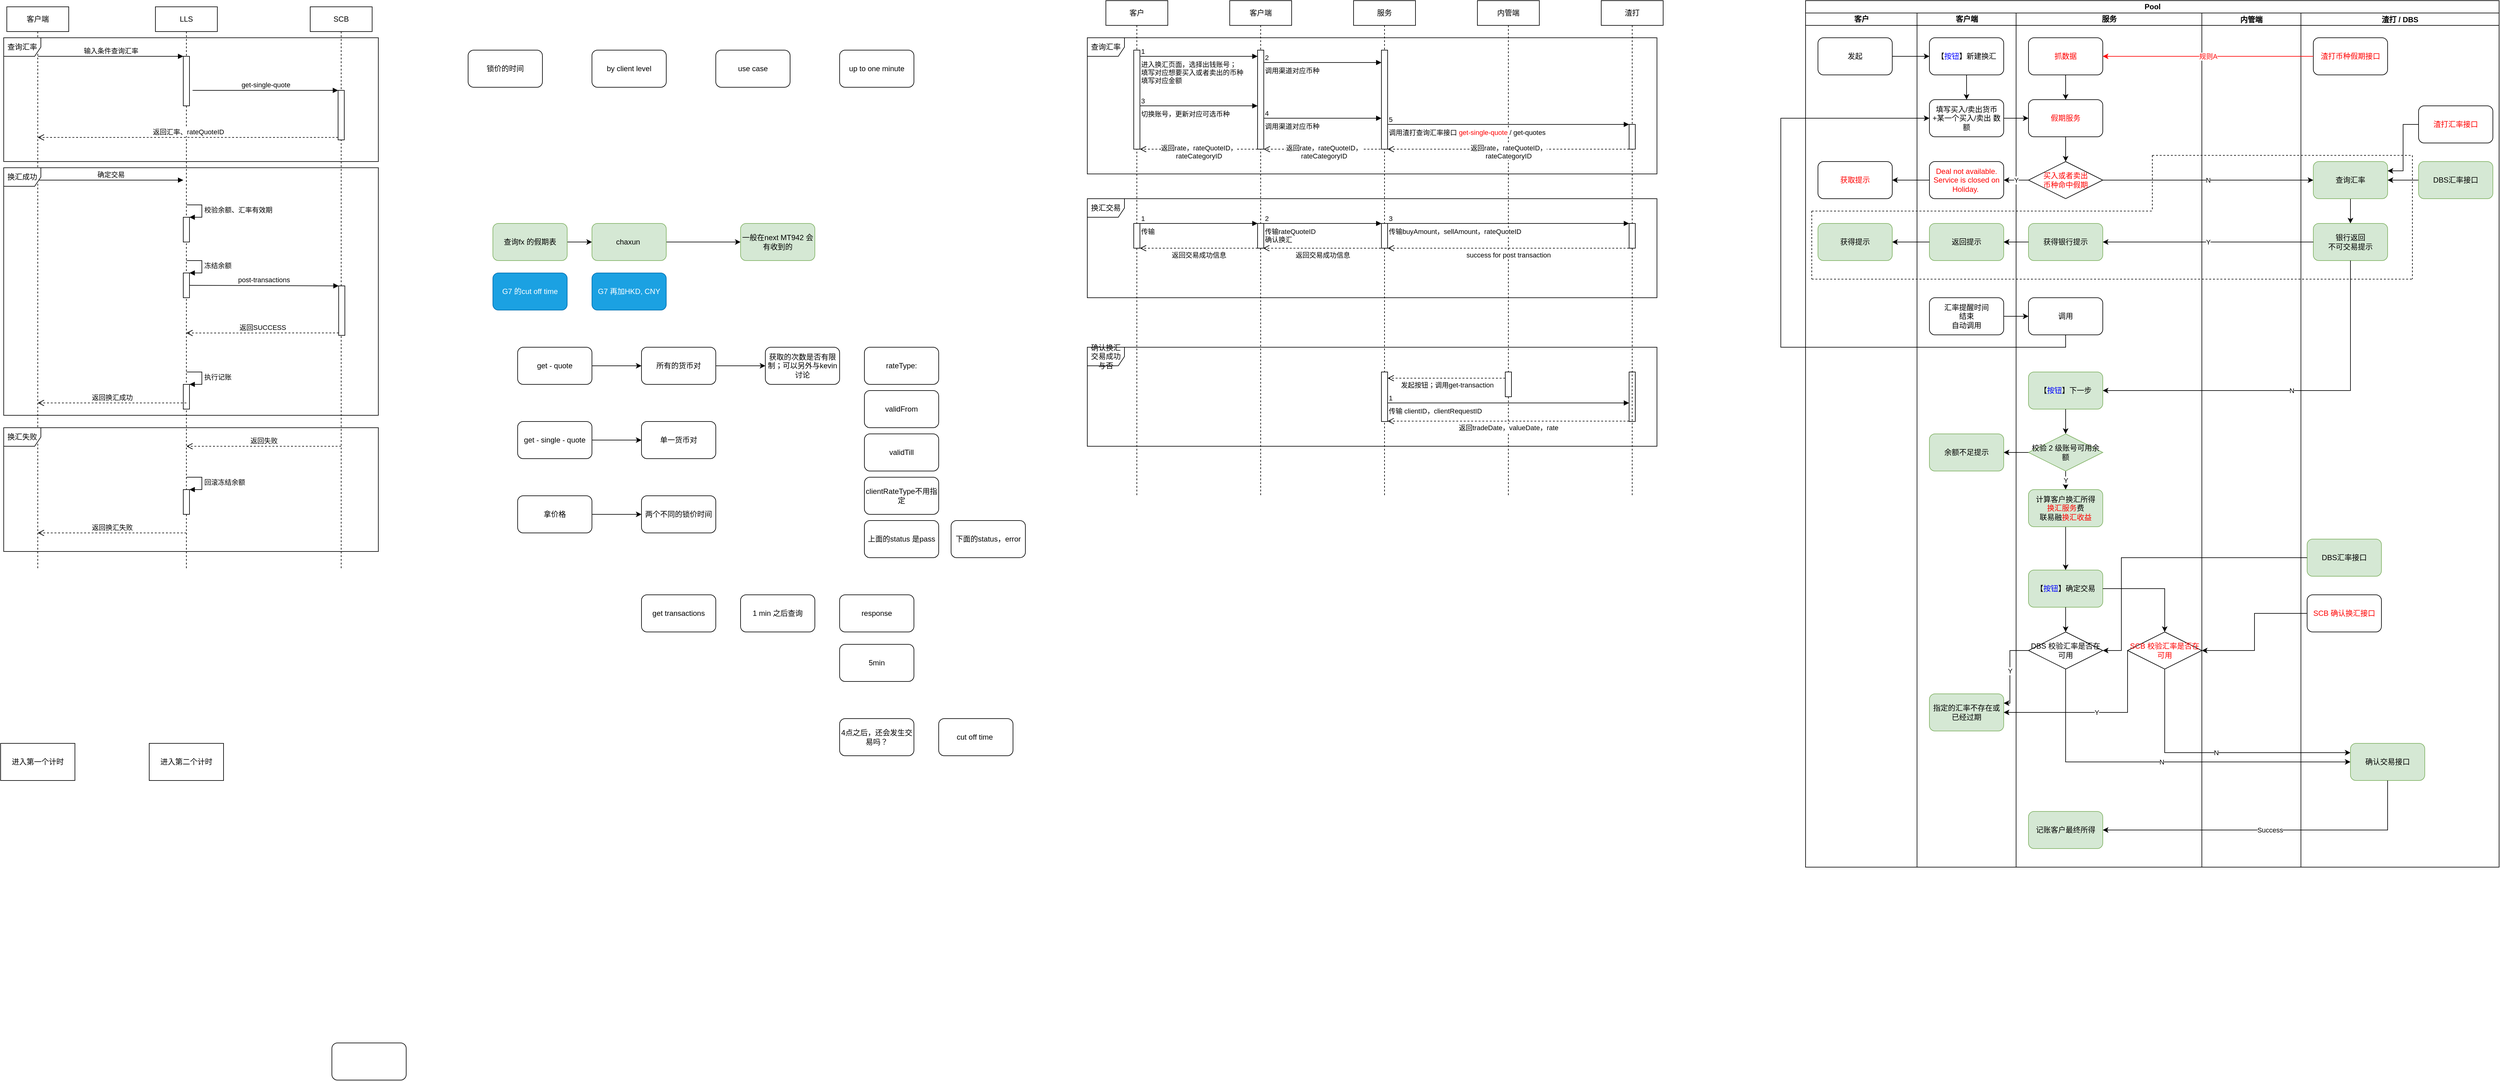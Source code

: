 <mxfile version="21.7.4" type="github">
  <diagram name="第 1 页" id="T3U8ABsXLm7v_3UPz6AF">
    <mxGraphModel dx="1611" dy="399" grid="1" gridSize="10" guides="1" tooltips="1" connect="1" arrows="1" fold="1" page="1" pageScale="1" pageWidth="827" pageHeight="1169" math="0" shadow="0">
      <root>
        <mxCell id="0" />
        <mxCell id="1" parent="0" />
        <mxCell id="0ae08IHwfbM9A49X0Js1-1" value="锁价的时间" style="rounded=1;whiteSpace=wrap;html=1;" parent="1" vertex="1">
          <mxGeometry y="120" width="120" height="60" as="geometry" />
        </mxCell>
        <mxCell id="0ae08IHwfbM9A49X0Js1-2" value="by client level" style="rounded=1;whiteSpace=wrap;html=1;" parent="1" vertex="1">
          <mxGeometry x="200" y="120" width="120" height="60" as="geometry" />
        </mxCell>
        <mxCell id="0ae08IHwfbM9A49X0Js1-3" value="use case" style="rounded=1;whiteSpace=wrap;html=1;" parent="1" vertex="1">
          <mxGeometry x="400" y="120" width="120" height="60" as="geometry" />
        </mxCell>
        <mxCell id="0ae08IHwfbM9A49X0Js1-4" value="up to one minute" style="rounded=1;whiteSpace=wrap;html=1;" parent="1" vertex="1">
          <mxGeometry x="600" y="120" width="120" height="60" as="geometry" />
        </mxCell>
        <mxCell id="0ae08IHwfbM9A49X0Js1-38" value="" style="edgeStyle=orthogonalEdgeStyle;rounded=1;orthogonalLoop=1;jettySize=auto;html=1;" parent="1" source="0ae08IHwfbM9A49X0Js1-5" target="0ae08IHwfbM9A49X0Js1-37" edge="1">
          <mxGeometry relative="1" as="geometry" />
        </mxCell>
        <mxCell id="0ae08IHwfbM9A49X0Js1-5" value="查询fx 的假期表" style="rounded=1;whiteSpace=wrap;html=1;fillColor=#d5e8d4;strokeColor=#82b366;" parent="1" vertex="1">
          <mxGeometry x="40" y="400" width="120" height="60" as="geometry" />
        </mxCell>
        <mxCell id="0ae08IHwfbM9A49X0Js1-8" value="" style="edgeStyle=orthogonalEdgeStyle;rounded=1;orthogonalLoop=1;jettySize=auto;html=1;" parent="1" source="0ae08IHwfbM9A49X0Js1-6" target="0ae08IHwfbM9A49X0Js1-7" edge="1">
          <mxGeometry relative="1" as="geometry" />
        </mxCell>
        <mxCell id="0ae08IHwfbM9A49X0Js1-6" value="get - quote" style="rounded=1;whiteSpace=wrap;html=1;" parent="1" vertex="1">
          <mxGeometry x="80" y="600" width="120" height="60" as="geometry" />
        </mxCell>
        <mxCell id="0ae08IHwfbM9A49X0Js1-19" value="" style="edgeStyle=orthogonalEdgeStyle;rounded=1;orthogonalLoop=1;jettySize=auto;html=1;" parent="1" source="0ae08IHwfbM9A49X0Js1-7" target="0ae08IHwfbM9A49X0Js1-16" edge="1">
          <mxGeometry relative="1" as="geometry" />
        </mxCell>
        <mxCell id="0ae08IHwfbM9A49X0Js1-7" value="所有的货币对" style="rounded=1;whiteSpace=wrap;html=1;" parent="1" vertex="1">
          <mxGeometry x="280" y="600" width="120" height="60" as="geometry" />
        </mxCell>
        <mxCell id="0ae08IHwfbM9A49X0Js1-9" value="" style="edgeStyle=orthogonalEdgeStyle;rounded=1;orthogonalLoop=1;jettySize=auto;html=1;" parent="1" source="0ae08IHwfbM9A49X0Js1-10" target="0ae08IHwfbM9A49X0Js1-11" edge="1">
          <mxGeometry relative="1" as="geometry" />
        </mxCell>
        <mxCell id="0ae08IHwfbM9A49X0Js1-10" value="get - single - quote" style="rounded=1;whiteSpace=wrap;html=1;" parent="1" vertex="1">
          <mxGeometry x="80" y="720" width="120" height="60" as="geometry" />
        </mxCell>
        <mxCell id="0ae08IHwfbM9A49X0Js1-11" value="单一货币对" style="rounded=1;whiteSpace=wrap;html=1;" parent="1" vertex="1">
          <mxGeometry x="280" y="720" width="120" height="60" as="geometry" />
        </mxCell>
        <mxCell id="0ae08IHwfbM9A49X0Js1-12" value="" style="edgeStyle=orthogonalEdgeStyle;rounded=1;orthogonalLoop=1;jettySize=auto;html=1;" parent="1" source="0ae08IHwfbM9A49X0Js1-13" target="0ae08IHwfbM9A49X0Js1-14" edge="1">
          <mxGeometry relative="1" as="geometry" />
        </mxCell>
        <mxCell id="0ae08IHwfbM9A49X0Js1-13" value="拿价格" style="rounded=1;whiteSpace=wrap;html=1;" parent="1" vertex="1">
          <mxGeometry x="80" y="840" width="120" height="60" as="geometry" />
        </mxCell>
        <mxCell id="0ae08IHwfbM9A49X0Js1-14" value="两个不同的锁价时间" style="rounded=1;whiteSpace=wrap;html=1;" parent="1" vertex="1">
          <mxGeometry x="280" y="840" width="120" height="60" as="geometry" />
        </mxCell>
        <mxCell id="0ae08IHwfbM9A49X0Js1-16" value="获取的次数是否有限制；可以另外与kevin 讨论" style="rounded=1;whiteSpace=wrap;html=1;" parent="1" vertex="1">
          <mxGeometry x="480" y="600" width="120" height="60" as="geometry" />
        </mxCell>
        <mxCell id="0ae08IHwfbM9A49X0Js1-20" value="rateType:" style="rounded=1;whiteSpace=wrap;html=1;" parent="1" vertex="1">
          <mxGeometry x="640" y="600" width="120" height="60" as="geometry" />
        </mxCell>
        <mxCell id="0ae08IHwfbM9A49X0Js1-21" value="validFrom" style="rounded=1;whiteSpace=wrap;html=1;" parent="1" vertex="1">
          <mxGeometry x="640" y="670" width="120" height="60" as="geometry" />
        </mxCell>
        <mxCell id="0ae08IHwfbM9A49X0Js1-22" value="validTill" style="rounded=1;whiteSpace=wrap;html=1;" parent="1" vertex="1">
          <mxGeometry x="640" y="740" width="120" height="60" as="geometry" />
        </mxCell>
        <mxCell id="0ae08IHwfbM9A49X0Js1-23" value="上面的status 是pass" style="rounded=1;whiteSpace=wrap;html=1;" parent="1" vertex="1">
          <mxGeometry x="640" y="880" width="120" height="60" as="geometry" />
        </mxCell>
        <mxCell id="0ae08IHwfbM9A49X0Js1-24" value="clientRateType不用指定" style="rounded=1;whiteSpace=wrap;html=1;" parent="1" vertex="1">
          <mxGeometry x="640" y="810" width="120" height="60" as="geometry" />
        </mxCell>
        <mxCell id="0ae08IHwfbM9A49X0Js1-25" value="下面的status，error" style="rounded=1;whiteSpace=wrap;html=1;" parent="1" vertex="1">
          <mxGeometry x="780" y="880" width="120" height="60" as="geometry" />
        </mxCell>
        <mxCell id="0ae08IHwfbM9A49X0Js1-29" value="get transactions" style="rounded=1;whiteSpace=wrap;html=1;" parent="1" vertex="1">
          <mxGeometry x="280" y="1000" width="120" height="60" as="geometry" />
        </mxCell>
        <mxCell id="0ae08IHwfbM9A49X0Js1-30" value="1 min 之后查询" style="rounded=1;whiteSpace=wrap;html=1;" parent="1" vertex="1">
          <mxGeometry x="440" y="1000" width="120" height="60" as="geometry" />
        </mxCell>
        <mxCell id="0ae08IHwfbM9A49X0Js1-31" value="response" style="rounded=1;whiteSpace=wrap;html=1;" parent="1" vertex="1">
          <mxGeometry x="600" y="1000" width="120" height="60" as="geometry" />
        </mxCell>
        <mxCell id="0ae08IHwfbM9A49X0Js1-32" value="5min" style="rounded=1;whiteSpace=wrap;html=1;" parent="1" vertex="1">
          <mxGeometry x="600" y="1080" width="120" height="60" as="geometry" />
        </mxCell>
        <mxCell id="0ae08IHwfbM9A49X0Js1-33" value="4点之后，还会发生交易吗？" style="rounded=1;whiteSpace=wrap;html=1;" parent="1" vertex="1">
          <mxGeometry x="600" y="1200" width="120" height="60" as="geometry" />
        </mxCell>
        <mxCell id="0ae08IHwfbM9A49X0Js1-34" value="cut off time&amp;nbsp;" style="rounded=1;whiteSpace=wrap;html=1;" parent="1" vertex="1">
          <mxGeometry x="760" y="1200" width="120" height="60" as="geometry" />
        </mxCell>
        <mxCell id="0ae08IHwfbM9A49X0Js1-35" value="G7 的cut off time" style="rounded=1;whiteSpace=wrap;html=1;fillColor=#1ba1e2;fontColor=#ffffff;strokeColor=#006EAF;" parent="1" vertex="1">
          <mxGeometry x="40" y="480" width="120" height="60" as="geometry" />
        </mxCell>
        <mxCell id="0ae08IHwfbM9A49X0Js1-36" value="G7 再加HKD, CNY" style="rounded=1;whiteSpace=wrap;html=1;fillColor=#1ba1e2;fontColor=#ffffff;strokeColor=#006EAF;" parent="1" vertex="1">
          <mxGeometry x="200" y="480" width="120" height="60" as="geometry" />
        </mxCell>
        <mxCell id="0ae08IHwfbM9A49X0Js1-42" value="" style="edgeStyle=orthogonalEdgeStyle;rounded=1;orthogonalLoop=1;jettySize=auto;html=1;" parent="1" source="0ae08IHwfbM9A49X0Js1-37" target="0ae08IHwfbM9A49X0Js1-41" edge="1">
          <mxGeometry relative="1" as="geometry" />
        </mxCell>
        <mxCell id="0ae08IHwfbM9A49X0Js1-37" value="chaxun&amp;nbsp;" style="whiteSpace=wrap;html=1;fillColor=#d5e8d4;strokeColor=#82b366;rounded=1;" parent="1" vertex="1">
          <mxGeometry x="200" y="400" width="120" height="60" as="geometry" />
        </mxCell>
        <mxCell id="0ae08IHwfbM9A49X0Js1-41" value="一般在next MT942 会有收到的" style="whiteSpace=wrap;html=1;fillColor=#d5e8d4;strokeColor=#82b366;rounded=1;" parent="1" vertex="1">
          <mxGeometry x="440" y="400" width="120" height="60" as="geometry" />
        </mxCell>
        <mxCell id="ErMAgn8fc8IvnbVAQgHE-64" value="换汇交易" style="shape=umlFrame;whiteSpace=wrap;html=1;" parent="1" diagramCategory="uml" diagramName="Frame" vertex="1">
          <mxGeometry x="1000" y="360" width="920" height="160" as="geometry" />
        </mxCell>
        <mxCell id="ErMAgn8fc8IvnbVAQgHE-65" value="查询汇率" style="shape=umlFrame;whiteSpace=wrap;html=1;" parent="1" diagramCategory="uml" diagramName="Frame" vertex="1">
          <mxGeometry x="1000" y="100" width="920" height="220" as="geometry" />
        </mxCell>
        <mxCell id="ErMAgn8fc8IvnbVAQgHE-66" value="客户" style="shape=umlLifeline;perimeter=lifelinePerimeter;whiteSpace=wrap;html=1;container=1;dropTarget=0;collapsible=0;recursiveResize=0;outlineConnect=0;portConstraint=eastwest;newEdgeStyle={&quot;curved&quot;:0,&quot;rounded&quot;:0};" parent="1" vertex="1">
          <mxGeometry x="1030" y="40" width="100" height="800" as="geometry" />
        </mxCell>
        <mxCell id="ErMAgn8fc8IvnbVAQgHE-67" value="" style="html=1;points=[[0,0,0,0,5],[0,1,0,0,-5],[1,0,0,0,5],[1,1,0,0,-5]];perimeter=orthogonalPerimeter;outlineConnect=0;targetShapes=umlLifeline;portConstraint=eastwest;newEdgeStyle={&quot;curved&quot;:0,&quot;rounded&quot;:0};" parent="ErMAgn8fc8IvnbVAQgHE-66" vertex="1">
          <mxGeometry x="45" y="80" width="10" height="160" as="geometry" />
        </mxCell>
        <mxCell id="ErMAgn8fc8IvnbVAQgHE-68" value="" style="html=1;points=[[0,0,0,0,5],[0,1,0,0,-5],[1,0,0,0,5],[1,1,0,0,-5]];perimeter=orthogonalPerimeter;outlineConnect=0;targetShapes=umlLifeline;portConstraint=eastwest;newEdgeStyle={&quot;curved&quot;:0,&quot;rounded&quot;:0};" parent="ErMAgn8fc8IvnbVAQgHE-66" vertex="1">
          <mxGeometry x="45" y="360" width="10" height="40" as="geometry" />
        </mxCell>
        <mxCell id="ErMAgn8fc8IvnbVAQgHE-69" value="客户端" style="shape=umlLifeline;perimeter=lifelinePerimeter;whiteSpace=wrap;html=1;container=1;dropTarget=0;collapsible=0;recursiveResize=0;outlineConnect=0;portConstraint=eastwest;newEdgeStyle={&quot;curved&quot;:0,&quot;rounded&quot;:0};" parent="1" vertex="1">
          <mxGeometry x="1230" y="40" width="100" height="800" as="geometry" />
        </mxCell>
        <mxCell id="ErMAgn8fc8IvnbVAQgHE-70" value="" style="html=1;points=[[0,0,0,0,5],[0,1,0,0,-5],[1,0,0,0,5],[1,1,0,0,-5]];perimeter=orthogonalPerimeter;outlineConnect=0;targetShapes=umlLifeline;portConstraint=eastwest;newEdgeStyle={&quot;curved&quot;:0,&quot;rounded&quot;:0};" parent="ErMAgn8fc8IvnbVAQgHE-69" vertex="1">
          <mxGeometry x="45" y="80" width="10" height="160" as="geometry" />
        </mxCell>
        <mxCell id="ErMAgn8fc8IvnbVAQgHE-71" value="" style="html=1;points=[[0,0,0,0,5],[0,1,0,0,-5],[1,0,0,0,5],[1,1,0,0,-5]];perimeter=orthogonalPerimeter;outlineConnect=0;targetShapes=umlLifeline;portConstraint=eastwest;newEdgeStyle={&quot;curved&quot;:0,&quot;rounded&quot;:0};" parent="ErMAgn8fc8IvnbVAQgHE-69" vertex="1">
          <mxGeometry x="45" y="360" width="10" height="40" as="geometry" />
        </mxCell>
        <mxCell id="ErMAgn8fc8IvnbVAQgHE-72" value="服务" style="shape=umlLifeline;perimeter=lifelinePerimeter;whiteSpace=wrap;html=1;container=1;dropTarget=0;collapsible=0;recursiveResize=0;outlineConnect=0;portConstraint=eastwest;newEdgeStyle={&quot;curved&quot;:0,&quot;rounded&quot;:0};" parent="1" vertex="1">
          <mxGeometry x="1430" y="40" width="100" height="800" as="geometry" />
        </mxCell>
        <mxCell id="ErMAgn8fc8IvnbVAQgHE-73" value="" style="html=1;points=[[0,0,0,0,5],[0,1,0,0,-5],[1,0,0,0,5],[1,1,0,0,-5]];perimeter=orthogonalPerimeter;outlineConnect=0;targetShapes=umlLifeline;portConstraint=eastwest;newEdgeStyle={&quot;curved&quot;:0,&quot;rounded&quot;:0};" parent="ErMAgn8fc8IvnbVAQgHE-72" vertex="1">
          <mxGeometry x="45" y="80" width="10" height="160" as="geometry" />
        </mxCell>
        <mxCell id="ErMAgn8fc8IvnbVAQgHE-74" value="" style="html=1;points=[[0,0,0,0,5],[0,1,0,0,-5],[1,0,0,0,5],[1,1,0,0,-5]];perimeter=orthogonalPerimeter;outlineConnect=0;targetShapes=umlLifeline;portConstraint=eastwest;newEdgeStyle={&quot;curved&quot;:0,&quot;rounded&quot;:0};" parent="ErMAgn8fc8IvnbVAQgHE-72" vertex="1">
          <mxGeometry x="45" y="360" width="10" height="40" as="geometry" />
        </mxCell>
        <mxCell id="ErMAgn8fc8IvnbVAQgHE-75" value="内管端" style="shape=umlLifeline;perimeter=lifelinePerimeter;whiteSpace=wrap;html=1;container=1;dropTarget=0;collapsible=0;recursiveResize=0;outlineConnect=0;portConstraint=eastwest;newEdgeStyle={&quot;curved&quot;:0,&quot;rounded&quot;:0};" parent="1" vertex="1">
          <mxGeometry x="1630" y="40" width="100" height="800" as="geometry" />
        </mxCell>
        <mxCell id="ErMAgn8fc8IvnbVAQgHE-76" value="" style="html=1;points=[[0,0,0,0,5],[0,1,0,0,-5],[1,0,0,0,5],[1,1,0,0,-5]];perimeter=orthogonalPerimeter;outlineConnect=0;targetShapes=umlLifeline;portConstraint=eastwest;newEdgeStyle={&quot;curved&quot;:0,&quot;rounded&quot;:0};" parent="1" vertex="1">
          <mxGeometry x="1875" y="240" width="10" height="40" as="geometry" />
        </mxCell>
        <mxCell id="ErMAgn8fc8IvnbVAQgHE-77" value="" style="html=1;points=[[0,0,0,0,5],[0,1,0,0,-5],[1,0,0,0,5],[1,1,0,0,-5]];perimeter=orthogonalPerimeter;outlineConnect=0;targetShapes=umlLifeline;portConstraint=eastwest;newEdgeStyle={&quot;curved&quot;:0,&quot;rounded&quot;:0};" parent="1" vertex="1">
          <mxGeometry x="1875" y="400" width="10" height="40" as="geometry" />
        </mxCell>
        <mxCell id="ErMAgn8fc8IvnbVAQgHE-78" value="进入换汇页面，选择出钱账号；&lt;br&gt;填写对应想要买入或者卖出的币种&lt;br&gt;填写对应金额" style="endArrow=block;endFill=1;html=1;edgeStyle=orthogonalEdgeStyle;align=left;verticalAlign=top;rounded=0;" parent="1" edge="1">
          <mxGeometry x="-1" relative="1" as="geometry">
            <mxPoint x="1085" y="130.0" as="sourcePoint" />
            <mxPoint x="1275" y="130.0" as="targetPoint" />
            <Array as="points" />
          </mxGeometry>
        </mxCell>
        <mxCell id="ErMAgn8fc8IvnbVAQgHE-79" value="1" style="edgeLabel;resizable=0;html=1;align=left;verticalAlign=bottom;" parent="ErMAgn8fc8IvnbVAQgHE-78" connectable="0" vertex="1">
          <mxGeometry x="-1" relative="1" as="geometry" />
        </mxCell>
        <mxCell id="ErMAgn8fc8IvnbVAQgHE-80" value="切换账号，更新对应可选币种" style="endArrow=block;endFill=1;html=1;edgeStyle=orthogonalEdgeStyle;align=left;verticalAlign=top;rounded=0;" parent="1" edge="1">
          <mxGeometry x="-1" relative="1" as="geometry">
            <mxPoint x="1085" y="210" as="sourcePoint" />
            <mxPoint x="1275" y="210" as="targetPoint" />
            <Array as="points" />
            <mxPoint as="offset" />
          </mxGeometry>
        </mxCell>
        <mxCell id="ErMAgn8fc8IvnbVAQgHE-81" value="3" style="edgeLabel;resizable=0;html=1;align=left;verticalAlign=bottom;" parent="ErMAgn8fc8IvnbVAQgHE-80" connectable="0" vertex="1">
          <mxGeometry x="-1" relative="1" as="geometry" />
        </mxCell>
        <mxCell id="ErMAgn8fc8IvnbVAQgHE-82" value="调用渠道对应币种" style="endArrow=block;endFill=1;html=1;edgeStyle=orthogonalEdgeStyle;align=left;verticalAlign=top;rounded=0;" parent="1" edge="1">
          <mxGeometry x="-1" relative="1" as="geometry">
            <mxPoint x="1285" y="140" as="sourcePoint" />
            <mxPoint x="1475" y="140" as="targetPoint" />
            <Array as="points" />
          </mxGeometry>
        </mxCell>
        <mxCell id="ErMAgn8fc8IvnbVAQgHE-83" value="2" style="edgeLabel;resizable=0;html=1;align=left;verticalAlign=bottom;" parent="ErMAgn8fc8IvnbVAQgHE-82" connectable="0" vertex="1">
          <mxGeometry x="-1" relative="1" as="geometry" />
        </mxCell>
        <mxCell id="ErMAgn8fc8IvnbVAQgHE-84" value="调用渠道对应币种" style="endArrow=block;endFill=1;html=1;edgeStyle=orthogonalEdgeStyle;align=left;verticalAlign=top;rounded=0;" parent="1" edge="1">
          <mxGeometry x="-1" relative="1" as="geometry">
            <mxPoint x="1285" y="230" as="sourcePoint" />
            <mxPoint x="1475" y="230" as="targetPoint" />
            <Array as="points" />
            <mxPoint as="offset" />
          </mxGeometry>
        </mxCell>
        <mxCell id="ErMAgn8fc8IvnbVAQgHE-85" value="4" style="edgeLabel;resizable=0;html=1;align=left;verticalAlign=bottom;" parent="ErMAgn8fc8IvnbVAQgHE-84" connectable="0" vertex="1">
          <mxGeometry x="-1" relative="1" as="geometry" />
        </mxCell>
        <mxCell id="ErMAgn8fc8IvnbVAQgHE-86" value="调用渣打查询汇率接口 &lt;font color=&quot;#ff0000&quot;&gt;get-single-quote&lt;/font&gt; / get-quotes" style="endArrow=block;endFill=1;html=1;edgeStyle=orthogonalEdgeStyle;align=left;verticalAlign=top;rounded=0;" parent="1" target="ErMAgn8fc8IvnbVAQgHE-76" edge="1">
          <mxGeometry x="-1" relative="1" as="geometry">
            <mxPoint x="1485" y="240" as="sourcePoint" />
            <mxPoint x="1870.0" y="240" as="targetPoint" />
            <Array as="points">
              <mxPoint x="1780" y="240" />
              <mxPoint x="1780" y="240" />
            </Array>
            <mxPoint as="offset" />
          </mxGeometry>
        </mxCell>
        <mxCell id="ErMAgn8fc8IvnbVAQgHE-87" value="5" style="edgeLabel;resizable=0;html=1;align=left;verticalAlign=bottom;" parent="ErMAgn8fc8IvnbVAQgHE-86" connectable="0" vertex="1">
          <mxGeometry x="-1" relative="1" as="geometry" />
        </mxCell>
        <mxCell id="ErMAgn8fc8IvnbVAQgHE-88" value="返回rate，rateQuoteID，&lt;br /&gt;rateCategoryID" style="html=1;verticalAlign=bottom;endArrow=open;dashed=1;endSize=8;curved=0;rounded=0;" parent="1" edge="1">
          <mxGeometry y="20" relative="1" as="geometry">
            <mxPoint x="1875" y="280" as="sourcePoint" />
            <mxPoint x="1485" y="280" as="targetPoint" />
            <mxPoint as="offset" />
          </mxGeometry>
        </mxCell>
        <mxCell id="ErMAgn8fc8IvnbVAQgHE-89" value="返回rate，rateQuoteID，&lt;br /&gt;rateCategoryID" style="html=1;verticalAlign=bottom;endArrow=open;dashed=1;endSize=8;curved=0;rounded=0;" parent="1" source="ErMAgn8fc8IvnbVAQgHE-72" edge="1">
          <mxGeometry y="20" relative="1" as="geometry">
            <mxPoint x="1470" y="280" as="sourcePoint" />
            <mxPoint x="1285" y="280" as="targetPoint" />
            <mxPoint as="offset" />
          </mxGeometry>
        </mxCell>
        <mxCell id="ErMAgn8fc8IvnbVAQgHE-90" value="返回rate，rateQuoteID，&lt;br /&gt;rateCategoryID" style="html=1;verticalAlign=bottom;endArrow=open;dashed=1;endSize=8;curved=0;rounded=0;" parent="1" edge="1">
          <mxGeometry y="20" relative="1" as="geometry">
            <mxPoint x="1275" y="280" as="sourcePoint" />
            <mxPoint x="1085" y="280" as="targetPoint" />
            <mxPoint as="offset" />
          </mxGeometry>
        </mxCell>
        <mxCell id="ErMAgn8fc8IvnbVAQgHE-91" value="" style="html=1;points=[[0,0,0,0,5],[0,1,0,0,-5],[1,0,0,0,5],[1,1,0,0,-5]];perimeter=orthogonalPerimeter;outlineConnect=0;targetShapes=umlLifeline;portConstraint=eastwest;newEdgeStyle={&quot;curved&quot;:0,&quot;rounded&quot;:0};" parent="1" vertex="1">
          <mxGeometry x="1875" y="240" width="10" height="40" as="geometry" />
        </mxCell>
        <mxCell id="ErMAgn8fc8IvnbVAQgHE-92" value="传输" style="endArrow=block;endFill=1;html=1;edgeStyle=orthogonalEdgeStyle;align=left;verticalAlign=top;rounded=0;" parent="1" edge="1">
          <mxGeometry x="-1" relative="1" as="geometry">
            <mxPoint x="1085" y="400" as="sourcePoint" />
            <mxPoint x="1275" y="400" as="targetPoint" />
            <Array as="points" />
            <mxPoint as="offset" />
          </mxGeometry>
        </mxCell>
        <mxCell id="ErMAgn8fc8IvnbVAQgHE-93" value="1" style="edgeLabel;resizable=0;html=1;align=left;verticalAlign=bottom;" parent="ErMAgn8fc8IvnbVAQgHE-92" connectable="0" vertex="1">
          <mxGeometry x="-1" relative="1" as="geometry" />
        </mxCell>
        <mxCell id="ErMAgn8fc8IvnbVAQgHE-94" value="传输rateQuoteID&lt;br /&gt;确认换汇" style="endArrow=block;endFill=1;html=1;edgeStyle=orthogonalEdgeStyle;align=left;verticalAlign=top;rounded=0;" parent="1" edge="1">
          <mxGeometry x="-1" relative="1" as="geometry">
            <mxPoint x="1285" y="400" as="sourcePoint" />
            <mxPoint x="1475" y="400" as="targetPoint" />
            <Array as="points" />
            <mxPoint as="offset" />
          </mxGeometry>
        </mxCell>
        <mxCell id="ErMAgn8fc8IvnbVAQgHE-95" value="2" style="edgeLabel;resizable=0;html=1;align=left;verticalAlign=bottom;" parent="ErMAgn8fc8IvnbVAQgHE-94" connectable="0" vertex="1">
          <mxGeometry x="-1" relative="1" as="geometry" />
        </mxCell>
        <mxCell id="ErMAgn8fc8IvnbVAQgHE-96" value="传输buyAmount，sellAmount，rateQuoteID" style="endArrow=block;endFill=1;html=1;edgeStyle=orthogonalEdgeStyle;align=left;verticalAlign=top;rounded=0;" parent="1" edge="1">
          <mxGeometry x="-1" relative="1" as="geometry">
            <mxPoint x="1485" y="400" as="sourcePoint" />
            <mxPoint x="1875" y="400" as="targetPoint" />
            <Array as="points">
              <mxPoint x="1590" y="400" />
              <mxPoint x="1590" y="400" />
            </Array>
            <mxPoint as="offset" />
          </mxGeometry>
        </mxCell>
        <mxCell id="ErMAgn8fc8IvnbVAQgHE-97" value="3" style="edgeLabel;resizable=0;html=1;align=left;verticalAlign=bottom;" parent="ErMAgn8fc8IvnbVAQgHE-96" connectable="0" vertex="1">
          <mxGeometry x="-1" relative="1" as="geometry" />
        </mxCell>
        <mxCell id="ErMAgn8fc8IvnbVAQgHE-98" value="success for post transaction" style="html=1;verticalAlign=bottom;endArrow=open;dashed=1;endSize=8;curved=0;rounded=0;" parent="1" edge="1">
          <mxGeometry y="20" relative="1" as="geometry">
            <mxPoint x="1875" y="440" as="sourcePoint" />
            <mxPoint x="1485" y="440" as="targetPoint" />
            <mxPoint as="offset" />
          </mxGeometry>
        </mxCell>
        <mxCell id="ErMAgn8fc8IvnbVAQgHE-99" value="返回交易成功信息" style="html=1;verticalAlign=bottom;endArrow=open;dashed=1;endSize=8;curved=0;rounded=0;" parent="1" edge="1">
          <mxGeometry x="-0.011" y="20" relative="1" as="geometry">
            <mxPoint x="1474" y="440" as="sourcePoint" />
            <mxPoint x="1284.0" y="440" as="targetPoint" />
            <mxPoint as="offset" />
          </mxGeometry>
        </mxCell>
        <mxCell id="ErMAgn8fc8IvnbVAQgHE-100" value="返回交易成功信息" style="html=1;verticalAlign=bottom;endArrow=open;dashed=1;endSize=8;curved=0;rounded=0;" parent="1" edge="1">
          <mxGeometry y="20" relative="1" as="geometry">
            <mxPoint x="1275" y="440" as="sourcePoint" />
            <mxPoint x="1085" y="440" as="targetPoint" />
            <mxPoint as="offset" />
          </mxGeometry>
        </mxCell>
        <mxCell id="ErMAgn8fc8IvnbVAQgHE-101" value="确认换汇交易成功与否" style="shape=umlFrame;whiteSpace=wrap;html=1;" parent="1" diagramCategory="uml" diagramName="Frame" vertex="1">
          <mxGeometry x="1000" y="600" width="920" height="160" as="geometry" />
        </mxCell>
        <mxCell id="ErMAgn8fc8IvnbVAQgHE-102" value="" style="html=1;points=[[0,0,0,0,5],[0,1,0,0,-5],[1,0,0,0,5],[1,1,0,0,-5]];perimeter=orthogonalPerimeter;outlineConnect=0;targetShapes=umlLifeline;portConstraint=eastwest;newEdgeStyle={&quot;curved&quot;:0,&quot;rounded&quot;:0};" parent="1" vertex="1">
          <mxGeometry x="1675" y="640" width="10" height="40" as="geometry" />
        </mxCell>
        <mxCell id="ErMAgn8fc8IvnbVAQgHE-103" value="" style="html=1;points=[[0,0,0,0,5],[0,1,0,0,-5],[1,0,0,0,5],[1,1,0,0,-5]];perimeter=orthogonalPerimeter;outlineConnect=0;targetShapes=umlLifeline;portConstraint=eastwest;newEdgeStyle={&quot;curved&quot;:0,&quot;rounded&quot;:0};" parent="1" vertex="1">
          <mxGeometry x="1475" y="640" width="10" height="80" as="geometry" />
        </mxCell>
        <mxCell id="ErMAgn8fc8IvnbVAQgHE-104" value="" style="html=1;points=[[0,0,0,0,5],[0,1,0,0,-5],[1,0,0,0,5],[1,1,0,0,-5]];perimeter=orthogonalPerimeter;outlineConnect=0;targetShapes=umlLifeline;portConstraint=eastwest;newEdgeStyle={&quot;curved&quot;:0,&quot;rounded&quot;:0};" parent="1" vertex="1">
          <mxGeometry x="1875" y="640" width="10" height="80" as="geometry" />
        </mxCell>
        <mxCell id="ErMAgn8fc8IvnbVAQgHE-105" value="发起按钮；调用get-transaction" style="html=1;verticalAlign=bottom;endArrow=open;dashed=1;endSize=8;curved=0;rounded=0;" parent="1" edge="1">
          <mxGeometry x="-0.011" y="20" relative="1" as="geometry">
            <mxPoint x="1675.0" y="650" as="sourcePoint" />
            <mxPoint x="1485" y="650" as="targetPoint" />
            <mxPoint as="offset" />
          </mxGeometry>
        </mxCell>
        <mxCell id="ErMAgn8fc8IvnbVAQgHE-106" value="传输 clientID，clientRequestID" style="endArrow=block;endFill=1;html=1;edgeStyle=orthogonalEdgeStyle;align=left;verticalAlign=top;rounded=0;" parent="1" edge="1">
          <mxGeometry x="-1" relative="1" as="geometry">
            <mxPoint x="1485" y="690.01" as="sourcePoint" />
            <mxPoint x="1875" y="690.01" as="targetPoint" />
            <Array as="points">
              <mxPoint x="1590" y="690.01" />
              <mxPoint x="1590" y="690.01" />
            </Array>
            <mxPoint as="offset" />
          </mxGeometry>
        </mxCell>
        <mxCell id="ErMAgn8fc8IvnbVAQgHE-107" value="1" style="edgeLabel;resizable=0;html=1;align=left;verticalAlign=bottom;" parent="ErMAgn8fc8IvnbVAQgHE-106" connectable="0" vertex="1">
          <mxGeometry x="-1" relative="1" as="geometry" />
        </mxCell>
        <mxCell id="ErMAgn8fc8IvnbVAQgHE-108" value="返回tradeDate，valueDate，rate" style="html=1;verticalAlign=bottom;endArrow=open;dashed=1;endSize=8;curved=0;rounded=0;" parent="1" edge="1">
          <mxGeometry y="20" relative="1" as="geometry">
            <mxPoint x="1875" y="719.33" as="sourcePoint" />
            <mxPoint x="1485" y="719.33" as="targetPoint" />
            <mxPoint as="offset" />
          </mxGeometry>
        </mxCell>
        <mxCell id="ErMAgn8fc8IvnbVAQgHE-109" value="渣打" style="shape=umlLifeline;perimeter=lifelinePerimeter;whiteSpace=wrap;html=1;container=1;dropTarget=0;collapsible=0;recursiveResize=0;outlineConnect=0;portConstraint=eastwest;newEdgeStyle={&quot;curved&quot;:0,&quot;rounded&quot;:0};" parent="1" vertex="1">
          <mxGeometry x="1830" y="40" width="100" height="800" as="geometry" />
        </mxCell>
        <mxCell id="ErMAgn8fc8IvnbVAQgHE-110" value="" style="html=1;points=[[0,0,0,0,5],[0,1,0,0,-5],[1,0,0,0,5],[1,1,0,0,-5]];perimeter=orthogonalPerimeter;outlineConnect=0;targetShapes=umlLifeline;portConstraint=eastwest;newEdgeStyle={&quot;curved&quot;:0,&quot;rounded&quot;:0};" parent="ErMAgn8fc8IvnbVAQgHE-109" vertex="1">
          <mxGeometry x="45" y="200" width="10" height="40" as="geometry" />
        </mxCell>
        <mxCell id="ErMAgn8fc8IvnbVAQgHE-111" value="" style="html=1;points=[[0,0,0,0,5],[0,1,0,0,-5],[1,0,0,0,5],[1,1,0,0,-5]];perimeter=orthogonalPerimeter;outlineConnect=0;targetShapes=umlLifeline;portConstraint=eastwest;newEdgeStyle={&quot;curved&quot;:0,&quot;rounded&quot;:0};" parent="ErMAgn8fc8IvnbVAQgHE-109" vertex="1">
          <mxGeometry x="45" y="360" width="10" height="40" as="geometry" />
        </mxCell>
        <mxCell id="ErMAgn8fc8IvnbVAQgHE-112" value="Pool" style="swimlane;html=1;childLayout=stackLayout;resizeParent=1;resizeParentMax=0;startSize=20;" parent="1" vertex="1" diagramName="VerticalPool1" diagramCategory="BPMN general">
          <mxGeometry x="2160" y="40" width="1120" height="1400" as="geometry" />
        </mxCell>
        <mxCell id="ErMAgn8fc8IvnbVAQgHE-113" value="客户" style="swimlane;html=1;startSize=20;" parent="ErMAgn8fc8IvnbVAQgHE-112" vertex="1">
          <mxGeometry y="20" width="180" height="1380" as="geometry" />
        </mxCell>
        <mxCell id="ErMAgn8fc8IvnbVAQgHE-114" value="发起" style="rounded=1;whiteSpace=wrap;html=1;" parent="ErMAgn8fc8IvnbVAQgHE-113" vertex="1" diagramName="RoundedRectangle" diagramCategory="general">
          <mxGeometry x="20" y="40" width="120" height="60" as="geometry" />
        </mxCell>
        <mxCell id="ErMAgn8fc8IvnbVAQgHE-115" value="获取提示" style="rounded=1;whiteSpace=wrap;html=1;fontColor=#FF0000;" parent="ErMAgn8fc8IvnbVAQgHE-113" vertex="1" diagramName="RoundedRectangle" diagramCategory="general">
          <mxGeometry x="20" y="240" width="120" height="60" as="geometry" />
        </mxCell>
        <mxCell id="ErMAgn8fc8IvnbVAQgHE-116" value="获得提示" style="rounded=1;whiteSpace=wrap;html=1;fillColor=#d5e8d4;strokeColor=#82b366;" parent="ErMAgn8fc8IvnbVAQgHE-113" vertex="1" diagramName="RoundedRectangle" diagramCategory="general">
          <mxGeometry x="20" y="340" width="120" height="60" as="geometry" />
        </mxCell>
        <mxCell id="ErMAgn8fc8IvnbVAQgHE-148" value="" style="endArrow=none;dashed=1;html=1;rounded=0;" parent="ErMAgn8fc8IvnbVAQgHE-113" edge="1">
          <mxGeometry width="50" height="50" relative="1" as="geometry">
            <mxPoint x="10" y="430" as="sourcePoint" />
            <mxPoint x="980" y="430" as="targetPoint" />
          </mxGeometry>
        </mxCell>
        <mxCell id="ErMAgn8fc8IvnbVAQgHE-153" value="" style="endArrow=none;dashed=1;html=1;rounded=0;" parent="ErMAgn8fc8IvnbVAQgHE-113" edge="1">
          <mxGeometry width="50" height="50" relative="1" as="geometry">
            <mxPoint x="10" y="320" as="sourcePoint" />
            <mxPoint x="10" y="430" as="targetPoint" />
          </mxGeometry>
        </mxCell>
        <mxCell id="ErMAgn8fc8IvnbVAQgHE-117" value="客户端" style="swimlane;html=1;startSize=20;" parent="ErMAgn8fc8IvnbVAQgHE-112" vertex="1">
          <mxGeometry x="180" y="20" width="160" height="1380" as="geometry" />
        </mxCell>
        <mxCell id="ErMAgn8fc8IvnbVAQgHE-118" value="【&lt;font color=&quot;#0000ff&quot;&gt;按钮&lt;/font&gt;】新建换汇" style="rounded=1;whiteSpace=wrap;html=1;" parent="ErMAgn8fc8IvnbVAQgHE-117" vertex="1" diagramName="RoundedRectangle" diagramCategory="general">
          <mxGeometry x="20" y="40" width="120" height="60" as="geometry" />
        </mxCell>
        <mxCell id="ErMAgn8fc8IvnbVAQgHE-119" style="edgeStyle=orthogonalEdgeStyle;rounded=0;orthogonalLoop=1;jettySize=auto;html=1;exitX=0.5;exitY=1;exitDx=0;exitDy=0;entryX=0.5;entryY=0;entryDx=0;entryDy=0;" parent="ErMAgn8fc8IvnbVAQgHE-117" source="ErMAgn8fc8IvnbVAQgHE-118" target="ErMAgn8fc8IvnbVAQgHE-120" edge="1">
          <mxGeometry relative="1" as="geometry" />
        </mxCell>
        <mxCell id="ErMAgn8fc8IvnbVAQgHE-120" value="填写买入/卖出货币+某一个买入/卖出 数额" style="rounded=1;whiteSpace=wrap;html=1;" parent="ErMAgn8fc8IvnbVAQgHE-117" vertex="1" diagramName="RoundedRectangle" diagramCategory="general">
          <mxGeometry x="20" y="140" width="120" height="60" as="geometry" />
        </mxCell>
        <mxCell id="ErMAgn8fc8IvnbVAQgHE-121" value="Deal not available. Service is closed on Holiday.&amp;nbsp;" style="rounded=1;whiteSpace=wrap;html=1;fontColor=#FF0000;" parent="ErMAgn8fc8IvnbVAQgHE-117" vertex="1" diagramName="RoundedRectangle" diagramCategory="general">
          <mxGeometry x="20" y="240" width="120" height="60" as="geometry" />
        </mxCell>
        <mxCell id="ErMAgn8fc8IvnbVAQgHE-122" value="返回提示" style="rounded=1;whiteSpace=wrap;html=1;fillColor=#d5e8d4;strokeColor=#82b366;" parent="ErMAgn8fc8IvnbVAQgHE-117" vertex="1" diagramName="RoundedRectangle" diagramCategory="general">
          <mxGeometry x="20" y="340" width="120" height="60" as="geometry" />
        </mxCell>
        <mxCell id="ErMAgn8fc8IvnbVAQgHE-154" value="汇率提醒时间&lt;br&gt;结束&lt;br&gt;自动调用" style="rounded=1;whiteSpace=wrap;html=1;" parent="ErMAgn8fc8IvnbVAQgHE-117" vertex="1" diagramName="RoundedRectangle" diagramCategory="general">
          <mxGeometry x="20" y="460" width="120" height="60" as="geometry" />
        </mxCell>
        <mxCell id="jroc4bdDvDVN9bcqX-NY-17" value="余额不足提示" style="rounded=1;whiteSpace=wrap;html=1;fillColor=#d5e8d4;strokeColor=#82b366;" parent="ErMAgn8fc8IvnbVAQgHE-117" vertex="1" diagramName="RoundedRectangle" diagramCategory="general">
          <mxGeometry x="20" y="680" width="120" height="60" as="geometry" />
        </mxCell>
        <mxCell id="jroc4bdDvDVN9bcqX-NY-19" value="指定的汇率不存在或已经过期" style="rounded=1;whiteSpace=wrap;html=1;fillColor=#d5e8d4;strokeColor=#82b366;" parent="ErMAgn8fc8IvnbVAQgHE-117" vertex="1">
          <mxGeometry x="20" y="1100" width="120" height="60" as="geometry" />
        </mxCell>
        <mxCell id="jroc4bdDvDVN9bcqX-NY-20" value="Y" style="edgeStyle=orthogonalEdgeStyle;rounded=0;orthogonalLoop=1;jettySize=auto;html=1;exitX=0;exitY=0.5;exitDx=0;exitDy=0;entryX=1;entryY=0.25;entryDx=0;entryDy=0;" parent="ErMAgn8fc8IvnbVAQgHE-112" source="jroc4bdDvDVN9bcqX-NY-8" target="jroc4bdDvDVN9bcqX-NY-19" edge="1">
          <mxGeometry relative="1" as="geometry">
            <Array as="points">
              <mxPoint x="330" y="1050" />
              <mxPoint x="330" y="1135" />
            </Array>
          </mxGeometry>
        </mxCell>
        <mxCell id="jroc4bdDvDVN9bcqX-NY-21" value="Y" style="edgeStyle=orthogonalEdgeStyle;rounded=0;orthogonalLoop=1;jettySize=auto;html=1;exitX=0;exitY=0.5;exitDx=0;exitDy=0;entryX=1;entryY=0.5;entryDx=0;entryDy=0;" parent="ErMAgn8fc8IvnbVAQgHE-112" source="jroc4bdDvDVN9bcqX-NY-12" target="jroc4bdDvDVN9bcqX-NY-19" edge="1">
          <mxGeometry relative="1" as="geometry">
            <Array as="points">
              <mxPoint x="520" y="1150" />
            </Array>
          </mxGeometry>
        </mxCell>
        <mxCell id="jroc4bdDvDVN9bcqX-NY-24" value="N" style="edgeStyle=orthogonalEdgeStyle;rounded=0;orthogonalLoop=1;jettySize=auto;html=1;exitX=0.5;exitY=1;exitDx=0;exitDy=0;entryX=0;entryY=0.5;entryDx=0;entryDy=0;" parent="ErMAgn8fc8IvnbVAQgHE-112" source="jroc4bdDvDVN9bcqX-NY-8" target="jroc4bdDvDVN9bcqX-NY-23" edge="1">
          <mxGeometry relative="1" as="geometry" />
        </mxCell>
        <mxCell id="jroc4bdDvDVN9bcqX-NY-25" value="N" style="edgeStyle=orthogonalEdgeStyle;rounded=0;orthogonalLoop=1;jettySize=auto;html=1;exitX=0.5;exitY=1;exitDx=0;exitDy=0;entryX=0;entryY=0.25;entryDx=0;entryDy=0;" parent="ErMAgn8fc8IvnbVAQgHE-112" source="jroc4bdDvDVN9bcqX-NY-12" target="jroc4bdDvDVN9bcqX-NY-23" edge="1">
          <mxGeometry relative="1" as="geometry" />
        </mxCell>
        <mxCell id="ErMAgn8fc8IvnbVAQgHE-123" value="服务" style="swimlane;html=1;startSize=20;" parent="ErMAgn8fc8IvnbVAQgHE-112" vertex="1">
          <mxGeometry x="340" y="20" width="300" height="1380" as="geometry" />
        </mxCell>
        <mxCell id="ErMAgn8fc8IvnbVAQgHE-124" style="edgeStyle=orthogonalEdgeStyle;rounded=0;orthogonalLoop=1;jettySize=auto;html=1;exitX=0.5;exitY=1;exitDx=0;exitDy=0;" parent="ErMAgn8fc8IvnbVAQgHE-123" source="ErMAgn8fc8IvnbVAQgHE-125" target="ErMAgn8fc8IvnbVAQgHE-127" edge="1">
          <mxGeometry relative="1" as="geometry" />
        </mxCell>
        <mxCell id="ErMAgn8fc8IvnbVAQgHE-125" value="抓数据" style="rounded=1;whiteSpace=wrap;html=1;fontColor=#FF0000;" parent="ErMAgn8fc8IvnbVAQgHE-123" vertex="1" diagramName="RoundedRectangle" diagramCategory="general">
          <mxGeometry x="20" y="40" width="120" height="60" as="geometry" />
        </mxCell>
        <mxCell id="ErMAgn8fc8IvnbVAQgHE-126" style="edgeStyle=orthogonalEdgeStyle;rounded=0;orthogonalLoop=1;jettySize=auto;html=1;exitX=0.5;exitY=1;exitDx=0;exitDy=0;entryX=0.5;entryY=0;entryDx=0;entryDy=0;" parent="ErMAgn8fc8IvnbVAQgHE-123" source="ErMAgn8fc8IvnbVAQgHE-127" target="ErMAgn8fc8IvnbVAQgHE-128" edge="1">
          <mxGeometry relative="1" as="geometry" />
        </mxCell>
        <mxCell id="ErMAgn8fc8IvnbVAQgHE-127" value="假期服务" style="rounded=1;whiteSpace=wrap;html=1;fontColor=#FF0000;" parent="ErMAgn8fc8IvnbVAQgHE-123" vertex="1" diagramName="RoundedRectangle" diagramCategory="general">
          <mxGeometry x="20" y="140" width="120" height="60" as="geometry" />
        </mxCell>
        <mxCell id="ErMAgn8fc8IvnbVAQgHE-128" value="买入或者卖出&lt;br&gt;币种命中假期" style="rhombus;whiteSpace=wrap;html=1;fontColor=#FF0000;" parent="ErMAgn8fc8IvnbVAQgHE-123" vertex="1" diagramName="Diamond" diagramCategory="general">
          <mxGeometry x="20" y="240" width="120" height="60" as="geometry" />
        </mxCell>
        <mxCell id="ErMAgn8fc8IvnbVAQgHE-129" value="获得银行提示" style="rounded=1;whiteSpace=wrap;html=1;fillColor=#d5e8d4;strokeColor=#82b366;" parent="ErMAgn8fc8IvnbVAQgHE-123" vertex="1" diagramName="RoundedRectangle" diagramCategory="general">
          <mxGeometry x="20" y="340" width="120" height="60" as="geometry" />
        </mxCell>
        <mxCell id="ErMAgn8fc8IvnbVAQgHE-152" value="" style="endArrow=none;dashed=1;html=1;rounded=0;" parent="ErMAgn8fc8IvnbVAQgHE-123" edge="1">
          <mxGeometry width="50" height="50" relative="1" as="geometry">
            <mxPoint x="-330" y="320" as="sourcePoint" />
            <mxPoint x="220" y="320" as="targetPoint" />
          </mxGeometry>
        </mxCell>
        <mxCell id="ErMAgn8fc8IvnbVAQgHE-156" value="调用" style="rounded=1;whiteSpace=wrap;html=1;" parent="ErMAgn8fc8IvnbVAQgHE-123" vertex="1" diagramName="RoundedRectangle" diagramCategory="general">
          <mxGeometry x="20" y="460" width="120" height="60" as="geometry" />
        </mxCell>
        <mxCell id="jroc4bdDvDVN9bcqX-NY-1" value="【&lt;font color=&quot;#0000ff&quot;&gt;按钮&lt;/font&gt;】下一步" style="rounded=1;whiteSpace=wrap;html=1;fillColor=#d5e8d4;strokeColor=#82b366;" parent="ErMAgn8fc8IvnbVAQgHE-123" vertex="1" diagramName="RoundedRectangle" diagramCategory="general">
          <mxGeometry x="20" y="580" width="120" height="60" as="geometry" />
        </mxCell>
        <mxCell id="jroc4bdDvDVN9bcqX-NY-6" value="【&lt;font color=&quot;#0000ff&quot;&gt;按钮&lt;/font&gt;】确定交易" style="rounded=1;whiteSpace=wrap;html=1;fillColor=#d5e8d4;strokeColor=#82b366;" parent="ErMAgn8fc8IvnbVAQgHE-123" vertex="1" diagramName="RoundedRectangle" diagramCategory="general">
          <mxGeometry x="20" y="900" width="120" height="60" as="geometry" />
        </mxCell>
        <mxCell id="jroc4bdDvDVN9bcqX-NY-8" value="DBS 校验汇率是否在可用" style="rhombus;whiteSpace=wrap;html=1;fontColor=#000000;strokeColor=#000000;" parent="ErMAgn8fc8IvnbVAQgHE-123" vertex="1" diagramName="Diamond" diagramCategory="general">
          <mxGeometry x="20" y="1000" width="120" height="60" as="geometry" />
        </mxCell>
        <mxCell id="jroc4bdDvDVN9bcqX-NY-16" style="edgeStyle=orthogonalEdgeStyle;rounded=0;orthogonalLoop=1;jettySize=auto;html=1;exitX=0.5;exitY=1;exitDx=0;exitDy=0;entryX=0.5;entryY=0;entryDx=0;entryDy=0;" parent="ErMAgn8fc8IvnbVAQgHE-123" source="jroc4bdDvDVN9bcqX-NY-6" target="jroc4bdDvDVN9bcqX-NY-8" edge="1">
          <mxGeometry relative="1" as="geometry" />
        </mxCell>
        <mxCell id="jroc4bdDvDVN9bcqX-NY-12" value="SCB 校验汇率是否在可用" style="rhombus;whiteSpace=wrap;html=1;fontColor=#FF0000;strokeColor=#000000;" parent="ErMAgn8fc8IvnbVAQgHE-123" vertex="1" diagramName="Diamond" diagramCategory="general">
          <mxGeometry x="180" y="1000" width="120" height="60" as="geometry" />
        </mxCell>
        <mxCell id="jroc4bdDvDVN9bcqX-NY-14" style="edgeStyle=orthogonalEdgeStyle;rounded=0;orthogonalLoop=1;jettySize=auto;html=1;exitX=1;exitY=0.5;exitDx=0;exitDy=0;entryX=0.5;entryY=0;entryDx=0;entryDy=0;" parent="ErMAgn8fc8IvnbVAQgHE-123" source="jroc4bdDvDVN9bcqX-NY-6" target="jroc4bdDvDVN9bcqX-NY-12" edge="1">
          <mxGeometry relative="1" as="geometry" />
        </mxCell>
        <mxCell id="jroc4bdDvDVN9bcqX-NY-10" value="Y" style="edgeStyle=orthogonalEdgeStyle;rounded=0;orthogonalLoop=1;jettySize=auto;html=1;exitX=0.5;exitY=1;exitDx=0;exitDy=0;entryX=0.5;entryY=0;entryDx=0;entryDy=0;" parent="ErMAgn8fc8IvnbVAQgHE-123" source="jroc4bdDvDVN9bcqX-NY-2" target="jroc4bdDvDVN9bcqX-NY-53" edge="1">
          <mxGeometry relative="1" as="geometry" />
        </mxCell>
        <mxCell id="jroc4bdDvDVN9bcqX-NY-2" value="校验 2 级账号可用余额" style="rhombus;whiteSpace=wrap;html=1;strokeColor=#82b366;fillColor=#d5e8d4;" parent="ErMAgn8fc8IvnbVAQgHE-123" vertex="1" diagramName="Diamond" diagramCategory="general">
          <mxGeometry x="20" y="680" width="120" height="60" as="geometry" />
        </mxCell>
        <mxCell id="jroc4bdDvDVN9bcqX-NY-5" style="edgeStyle=orthogonalEdgeStyle;rounded=0;orthogonalLoop=1;jettySize=auto;html=1;exitX=0.5;exitY=1;exitDx=0;exitDy=0;entryX=0.5;entryY=0;entryDx=0;entryDy=0;" parent="ErMAgn8fc8IvnbVAQgHE-123" source="jroc4bdDvDVN9bcqX-NY-1" target="jroc4bdDvDVN9bcqX-NY-2" edge="1">
          <mxGeometry relative="1" as="geometry" />
        </mxCell>
        <mxCell id="ErMAgn8fc8IvnbVAQgHE-151" value="" style="endArrow=none;dashed=1;html=1;rounded=0;" parent="ErMAgn8fc8IvnbVAQgHE-123" edge="1">
          <mxGeometry width="50" height="50" relative="1" as="geometry">
            <mxPoint x="220" y="230" as="sourcePoint" />
            <mxPoint x="220" y="320" as="targetPoint" />
          </mxGeometry>
        </mxCell>
        <mxCell id="jroc4bdDvDVN9bcqX-NY-52" value="记账客户最终所得" style="rounded=1;whiteSpace=wrap;html=1;fillColor=#d5e8d4;strokeColor=#82b366;" parent="ErMAgn8fc8IvnbVAQgHE-123" vertex="1" diagramName="RoundedRectangle" diagramCategory="general">
          <mxGeometry x="20" y="1290" width="120" height="60" as="geometry" />
        </mxCell>
        <mxCell id="jroc4bdDvDVN9bcqX-NY-54" style="edgeStyle=orthogonalEdgeStyle;rounded=0;orthogonalLoop=1;jettySize=auto;html=1;exitX=0.5;exitY=1;exitDx=0;exitDy=0;entryX=0.5;entryY=0;entryDx=0;entryDy=0;" parent="ErMAgn8fc8IvnbVAQgHE-123" source="jroc4bdDvDVN9bcqX-NY-53" target="jroc4bdDvDVN9bcqX-NY-6" edge="1">
          <mxGeometry relative="1" as="geometry" />
        </mxCell>
        <mxCell id="jroc4bdDvDVN9bcqX-NY-53" value="计算客户换汇所得&lt;br&gt;&lt;font color=&quot;#ff0000&quot;&gt;换汇服务&lt;/font&gt;费&lt;br&gt;联易融&lt;font color=&quot;#ff0000&quot;&gt;换汇收益&lt;/font&gt;" style="rounded=1;whiteSpace=wrap;html=1;fillColor=#d5e8d4;strokeColor=#82b366;" parent="ErMAgn8fc8IvnbVAQgHE-123" vertex="1" diagramName="RoundedRectangle" diagramCategory="general">
          <mxGeometry x="20" y="770" width="120" height="60" as="geometry" />
        </mxCell>
        <mxCell id="ErMAgn8fc8IvnbVAQgHE-130" value="内管端" style="swimlane;startSize=20;" parent="ErMAgn8fc8IvnbVAQgHE-112" vertex="1" diagramName="VerticalSwimlane" diagramCategory="BPMN general">
          <mxGeometry x="640" y="20" width="160" height="1380" as="geometry" />
        </mxCell>
        <mxCell id="ErMAgn8fc8IvnbVAQgHE-147" value="" style="endArrow=none;dashed=1;html=1;rounded=0;" parent="ErMAgn8fc8IvnbVAQgHE-130" edge="1">
          <mxGeometry width="50" height="50" relative="1" as="geometry">
            <mxPoint x="-80" y="230" as="sourcePoint" />
            <mxPoint x="340" y="230" as="targetPoint" />
          </mxGeometry>
        </mxCell>
        <mxCell id="ErMAgn8fc8IvnbVAQgHE-131" value="渣打 / DBS" style="swimlane;startSize=20;" parent="ErMAgn8fc8IvnbVAQgHE-112" vertex="1" diagramName="VerticalSwimlane" diagramCategory="BPMN general">
          <mxGeometry x="800" y="20" width="320" height="1380" as="geometry" />
        </mxCell>
        <mxCell id="ErMAgn8fc8IvnbVAQgHE-132" style="edgeStyle=orthogonalEdgeStyle;rounded=0;orthogonalLoop=1;jettySize=auto;html=1;exitX=0.5;exitY=1;exitDx=0;exitDy=0;" parent="ErMAgn8fc8IvnbVAQgHE-131" source="ErMAgn8fc8IvnbVAQgHE-133" target="ErMAgn8fc8IvnbVAQgHE-135" edge="1">
          <mxGeometry relative="1" as="geometry" />
        </mxCell>
        <mxCell id="ErMAgn8fc8IvnbVAQgHE-133" value="查询汇率" style="rounded=1;whiteSpace=wrap;html=1;fillColor=#d5e8d4;strokeColor=#82b366;" parent="ErMAgn8fc8IvnbVAQgHE-131" vertex="1" diagramName="RoundedRectangle" diagramCategory="general">
          <mxGeometry x="20" y="240" width="120" height="60" as="geometry" />
        </mxCell>
        <mxCell id="ErMAgn8fc8IvnbVAQgHE-134" value="渣打币种假期接口" style="rounded=1;whiteSpace=wrap;html=1;fontColor=#FF0000;" parent="ErMAgn8fc8IvnbVAQgHE-131" vertex="1" diagramName="RoundedRectangle" diagramCategory="general">
          <mxGeometry x="20" y="40" width="120" height="60" as="geometry" />
        </mxCell>
        <mxCell id="ErMAgn8fc8IvnbVAQgHE-135" value="银行返回&lt;br /&gt;不可交易提示" style="rounded=1;whiteSpace=wrap;html=1;fillColor=#d5e8d4;strokeColor=#82b366;" parent="ErMAgn8fc8IvnbVAQgHE-131" vertex="1" diagramName="RoundedRectangle" diagramCategory="general">
          <mxGeometry x="20" y="340" width="120" height="60" as="geometry" />
        </mxCell>
        <mxCell id="jroc4bdDvDVN9bcqX-NY-23" value="确认交易接口" style="rounded=1;whiteSpace=wrap;html=1;fillColor=#d5e8d4;strokeColor=#82b366;" parent="ErMAgn8fc8IvnbVAQgHE-131" vertex="1" diagramName="RoundedRectangle" diagramCategory="general">
          <mxGeometry x="80" y="1180" width="120" height="60" as="geometry" />
        </mxCell>
        <mxCell id="ErMAgn8fc8IvnbVAQgHE-149" value="" style="endArrow=none;dashed=1;html=1;rounded=0;" parent="ErMAgn8fc8IvnbVAQgHE-131" edge="1">
          <mxGeometry width="50" height="50" relative="1" as="geometry">
            <mxPoint x="180" y="230" as="sourcePoint" />
            <mxPoint x="180" y="430" as="targetPoint" />
          </mxGeometry>
        </mxCell>
        <mxCell id="jroc4bdDvDVN9bcqX-NY-58" style="edgeStyle=orthogonalEdgeStyle;rounded=0;orthogonalLoop=1;jettySize=auto;html=1;exitX=0;exitY=0.5;exitDx=0;exitDy=0;entryX=1;entryY=0.25;entryDx=0;entryDy=0;" parent="ErMAgn8fc8IvnbVAQgHE-131" source="jroc4bdDvDVN9bcqX-NY-56" target="ErMAgn8fc8IvnbVAQgHE-133" edge="1">
          <mxGeometry relative="1" as="geometry" />
        </mxCell>
        <mxCell id="jroc4bdDvDVN9bcqX-NY-56" value="渣打汇率接口" style="rounded=1;whiteSpace=wrap;html=1;fillColor=#FFFFFF;strokeColor=#000000;fontColor=#FF0000;" parent="ErMAgn8fc8IvnbVAQgHE-131" vertex="1" diagramName="RoundedRectangle" diagramCategory="general">
          <mxGeometry x="190" y="150" width="120" height="60" as="geometry" />
        </mxCell>
        <mxCell id="jroc4bdDvDVN9bcqX-NY-59" style="edgeStyle=orthogonalEdgeStyle;rounded=0;orthogonalLoop=1;jettySize=auto;html=1;exitX=0;exitY=0.5;exitDx=0;exitDy=0;entryX=1;entryY=0.5;entryDx=0;entryDy=0;" parent="ErMAgn8fc8IvnbVAQgHE-131" source="jroc4bdDvDVN9bcqX-NY-57" target="ErMAgn8fc8IvnbVAQgHE-133" edge="1">
          <mxGeometry relative="1" as="geometry" />
        </mxCell>
        <mxCell id="jroc4bdDvDVN9bcqX-NY-57" value="DBS汇率接口" style="rounded=1;whiteSpace=wrap;html=1;fillColor=#d5e8d4;strokeColor=#82b366;" parent="ErMAgn8fc8IvnbVAQgHE-131" vertex="1" diagramName="RoundedRectangle" diagramCategory="general">
          <mxGeometry x="190" y="240" width="120" height="60" as="geometry" />
        </mxCell>
        <mxCell id="jroc4bdDvDVN9bcqX-NY-60" value="SCB 确认换汇接口" style="rounded=1;whiteSpace=wrap;html=1;fillColor=#FFFFFF;strokeColor=#000000;fontColor=#FF0000;" parent="ErMAgn8fc8IvnbVAQgHE-131" vertex="1" diagramName="RoundedRectangle" diagramCategory="general">
          <mxGeometry x="10" y="940" width="120" height="60" as="geometry" />
        </mxCell>
        <mxCell id="jroc4bdDvDVN9bcqX-NY-61" value="DBS汇率接口" style="rounded=1;whiteSpace=wrap;html=1;fillColor=#d5e8d4;strokeColor=#82b366;" parent="ErMAgn8fc8IvnbVAQgHE-131" vertex="1" diagramName="RoundedRectangle" diagramCategory="general">
          <mxGeometry x="10" y="850" width="120" height="60" as="geometry" />
        </mxCell>
        <mxCell id="ErMAgn8fc8IvnbVAQgHE-136" value="规则A" style="edgeStyle=orthogonalEdgeStyle;rounded=0;orthogonalLoop=1;jettySize=auto;html=1;exitX=0;exitY=0.5;exitDx=0;exitDy=0;entryX=1;entryY=0.5;entryDx=0;entryDy=0;strokeColor=#FF0000;fontColor=#FF0000;" parent="ErMAgn8fc8IvnbVAQgHE-112" source="ErMAgn8fc8IvnbVAQgHE-134" target="ErMAgn8fc8IvnbVAQgHE-125" edge="1">
          <mxGeometry relative="1" as="geometry" />
        </mxCell>
        <mxCell id="ErMAgn8fc8IvnbVAQgHE-137" style="edgeStyle=orthogonalEdgeStyle;rounded=0;orthogonalLoop=1;jettySize=auto;html=1;exitX=1;exitY=0.5;exitDx=0;exitDy=0;" parent="ErMAgn8fc8IvnbVAQgHE-112" source="ErMAgn8fc8IvnbVAQgHE-120" target="ErMAgn8fc8IvnbVAQgHE-127" edge="1">
          <mxGeometry relative="1" as="geometry" />
        </mxCell>
        <mxCell id="ErMAgn8fc8IvnbVAQgHE-138" style="edgeStyle=orthogonalEdgeStyle;rounded=0;orthogonalLoop=1;jettySize=auto;html=1;exitX=1;exitY=0.5;exitDx=0;exitDy=0;entryX=0;entryY=0.5;entryDx=0;entryDy=0;" parent="ErMAgn8fc8IvnbVAQgHE-112" source="ErMAgn8fc8IvnbVAQgHE-114" target="ErMAgn8fc8IvnbVAQgHE-118" edge="1">
          <mxGeometry relative="1" as="geometry" />
        </mxCell>
        <mxCell id="ErMAgn8fc8IvnbVAQgHE-139" value="Y" style="edgeStyle=orthogonalEdgeStyle;rounded=0;orthogonalLoop=1;jettySize=auto;html=1;exitX=0;exitY=0.5;exitDx=0;exitDy=0;" parent="ErMAgn8fc8IvnbVAQgHE-112" source="ErMAgn8fc8IvnbVAQgHE-128" target="ErMAgn8fc8IvnbVAQgHE-121" edge="1">
          <mxGeometry relative="1" as="geometry" />
        </mxCell>
        <mxCell id="ErMAgn8fc8IvnbVAQgHE-140" value="N" style="edgeStyle=orthogonalEdgeStyle;rounded=0;orthogonalLoop=1;jettySize=auto;html=1;exitX=1;exitY=0.5;exitDx=0;exitDy=0;" parent="ErMAgn8fc8IvnbVAQgHE-112" source="ErMAgn8fc8IvnbVAQgHE-128" target="ErMAgn8fc8IvnbVAQgHE-133" edge="1">
          <mxGeometry relative="1" as="geometry" />
        </mxCell>
        <mxCell id="ErMAgn8fc8IvnbVAQgHE-141" value="Y" style="edgeStyle=orthogonalEdgeStyle;rounded=0;orthogonalLoop=1;jettySize=auto;html=1;exitX=0;exitY=0.5;exitDx=0;exitDy=0;entryX=1;entryY=0.5;entryDx=0;entryDy=0;" parent="ErMAgn8fc8IvnbVAQgHE-112" source="ErMAgn8fc8IvnbVAQgHE-135" target="ErMAgn8fc8IvnbVAQgHE-129" edge="1">
          <mxGeometry relative="1" as="geometry" />
        </mxCell>
        <mxCell id="ErMAgn8fc8IvnbVAQgHE-142" style="edgeStyle=orthogonalEdgeStyle;rounded=0;orthogonalLoop=1;jettySize=auto;html=1;exitX=0;exitY=0.5;exitDx=0;exitDy=0;entryX=1;entryY=0.5;entryDx=0;entryDy=0;strokeColor=#000000;" parent="ErMAgn8fc8IvnbVAQgHE-112" source="ErMAgn8fc8IvnbVAQgHE-129" target="ErMAgn8fc8IvnbVAQgHE-122" edge="1">
          <mxGeometry relative="1" as="geometry" />
        </mxCell>
        <mxCell id="ErMAgn8fc8IvnbVAQgHE-143" style="edgeStyle=orthogonalEdgeStyle;rounded=0;orthogonalLoop=1;jettySize=auto;html=1;exitX=0;exitY=0.5;exitDx=0;exitDy=0;entryX=1;entryY=0.5;entryDx=0;entryDy=0;strokeColor=#000000;" parent="ErMAgn8fc8IvnbVAQgHE-112" source="ErMAgn8fc8IvnbVAQgHE-121" target="ErMAgn8fc8IvnbVAQgHE-115" edge="1">
          <mxGeometry relative="1" as="geometry" />
        </mxCell>
        <mxCell id="ErMAgn8fc8IvnbVAQgHE-144" value="" style="edgeStyle=orthogonalEdgeStyle;rounded=0;orthogonalLoop=1;jettySize=auto;html=1;strokeColor=#000000;" parent="ErMAgn8fc8IvnbVAQgHE-112" source="ErMAgn8fc8IvnbVAQgHE-129" target="ErMAgn8fc8IvnbVAQgHE-122" edge="1">
          <mxGeometry relative="1" as="geometry" />
        </mxCell>
        <mxCell id="ErMAgn8fc8IvnbVAQgHE-145" style="edgeStyle=orthogonalEdgeStyle;rounded=0;orthogonalLoop=1;jettySize=auto;html=1;exitX=0;exitY=0.5;exitDx=0;exitDy=0;entryX=1;entryY=0.5;entryDx=0;entryDy=0;strokeColor=#000000;" parent="ErMAgn8fc8IvnbVAQgHE-112" source="ErMAgn8fc8IvnbVAQgHE-122" target="ErMAgn8fc8IvnbVAQgHE-116" edge="1">
          <mxGeometry relative="1" as="geometry" />
        </mxCell>
        <mxCell id="ErMAgn8fc8IvnbVAQgHE-157" style="edgeStyle=orthogonalEdgeStyle;rounded=0;orthogonalLoop=1;jettySize=auto;html=1;exitX=1;exitY=0.5;exitDx=0;exitDy=0;" parent="ErMAgn8fc8IvnbVAQgHE-112" source="ErMAgn8fc8IvnbVAQgHE-154" target="ErMAgn8fc8IvnbVAQgHE-156" edge="1">
          <mxGeometry relative="1" as="geometry" />
        </mxCell>
        <mxCell id="ErMAgn8fc8IvnbVAQgHE-158" style="edgeStyle=orthogonalEdgeStyle;rounded=0;orthogonalLoop=1;jettySize=auto;html=1;exitX=0.5;exitY=1;exitDx=0;exitDy=0;entryX=0;entryY=0.5;entryDx=0;entryDy=0;" parent="ErMAgn8fc8IvnbVAQgHE-112" source="ErMAgn8fc8IvnbVAQgHE-156" target="ErMAgn8fc8IvnbVAQgHE-120" edge="1">
          <mxGeometry relative="1" as="geometry">
            <Array as="points">
              <mxPoint x="420" y="560" />
              <mxPoint x="-40" y="560" />
              <mxPoint x="-40" y="190" />
            </Array>
          </mxGeometry>
        </mxCell>
        <mxCell id="jroc4bdDvDVN9bcqX-NY-4" value="N" style="edgeStyle=orthogonalEdgeStyle;rounded=0;orthogonalLoop=1;jettySize=auto;html=1;exitX=0.5;exitY=1;exitDx=0;exitDy=0;entryX=1;entryY=0.5;entryDx=0;entryDy=0;" parent="ErMAgn8fc8IvnbVAQgHE-112" source="ErMAgn8fc8IvnbVAQgHE-135" target="jroc4bdDvDVN9bcqX-NY-1" edge="1">
          <mxGeometry relative="1" as="geometry" />
        </mxCell>
        <mxCell id="jroc4bdDvDVN9bcqX-NY-18" style="edgeStyle=orthogonalEdgeStyle;rounded=0;orthogonalLoop=1;jettySize=auto;html=1;exitX=0;exitY=0.5;exitDx=0;exitDy=0;entryX=1;entryY=0.5;entryDx=0;entryDy=0;" parent="ErMAgn8fc8IvnbVAQgHE-112" source="jroc4bdDvDVN9bcqX-NY-2" target="jroc4bdDvDVN9bcqX-NY-17" edge="1">
          <mxGeometry relative="1" as="geometry" />
        </mxCell>
        <mxCell id="jroc4bdDvDVN9bcqX-NY-55" value="Success" style="edgeStyle=orthogonalEdgeStyle;rounded=0;orthogonalLoop=1;jettySize=auto;html=1;exitX=0.5;exitY=1;exitDx=0;exitDy=0;entryX=1;entryY=0.5;entryDx=0;entryDy=0;" parent="ErMAgn8fc8IvnbVAQgHE-112" source="jroc4bdDvDVN9bcqX-NY-23" target="jroc4bdDvDVN9bcqX-NY-52" edge="1">
          <mxGeometry relative="1" as="geometry" />
        </mxCell>
        <mxCell id="jroc4bdDvDVN9bcqX-NY-62" style="edgeStyle=orthogonalEdgeStyle;rounded=0;orthogonalLoop=1;jettySize=auto;html=1;exitX=0;exitY=0.5;exitDx=0;exitDy=0;entryX=1;entryY=0.5;entryDx=0;entryDy=0;" parent="ErMAgn8fc8IvnbVAQgHE-112" source="jroc4bdDvDVN9bcqX-NY-60" target="jroc4bdDvDVN9bcqX-NY-12" edge="1">
          <mxGeometry relative="1" as="geometry" />
        </mxCell>
        <mxCell id="jroc4bdDvDVN9bcqX-NY-63" style="edgeStyle=orthogonalEdgeStyle;rounded=0;orthogonalLoop=1;jettySize=auto;html=1;exitX=0;exitY=0.5;exitDx=0;exitDy=0;entryX=1;entryY=0.5;entryDx=0;entryDy=0;" parent="ErMAgn8fc8IvnbVAQgHE-112" source="jroc4bdDvDVN9bcqX-NY-61" target="jroc4bdDvDVN9bcqX-NY-8" edge="1">
          <mxGeometry relative="1" as="geometry">
            <Array as="points">
              <mxPoint x="510" y="900" />
              <mxPoint x="510" y="1050" />
            </Array>
          </mxGeometry>
        </mxCell>
        <mxCell id="jroc4bdDvDVN9bcqX-NY-26" value="客户端" style="shape=umlLifeline;perimeter=lifelinePerimeter;whiteSpace=wrap;html=1;container=1;collapsible=0;recursiveResize=0;outlineConnect=0;" parent="1" diagramCategory="uml" diagramName="Lifeline" vertex="1">
          <mxGeometry x="-745" y="50" width="100" height="910" as="geometry" />
        </mxCell>
        <mxCell id="jroc4bdDvDVN9bcqX-NY-27" value="LLS" style="shape=umlLifeline;perimeter=lifelinePerimeter;whiteSpace=wrap;html=1;container=1;collapsible=0;recursiveResize=0;outlineConnect=0;" parent="1" diagramCategory="uml" diagramName="Lifeline" vertex="1">
          <mxGeometry x="-505" y="50" width="100" height="910" as="geometry" />
        </mxCell>
        <mxCell id="jroc4bdDvDVN9bcqX-NY-28" value="" style="html=1;points=[];perimeter=orthogonalPerimeter;" parent="jroc4bdDvDVN9bcqX-NY-27" diagramCategory="uml" diagramName="SynchronousInvocation" vertex="1">
          <mxGeometry x="45" y="80" width="10" height="80" as="geometry" />
        </mxCell>
        <mxCell id="jroc4bdDvDVN9bcqX-NY-29" value="" style="html=1;points=[];perimeter=orthogonalPerimeter;" parent="jroc4bdDvDVN9bcqX-NY-27" diagramCategory="uml" diagramName="SelfCall" vertex="1">
          <mxGeometry x="45" y="340" width="10" height="40" as="geometry" />
        </mxCell>
        <mxCell id="jroc4bdDvDVN9bcqX-NY-30" value="校验余额、汇率有效期" style="edgeStyle=orthogonalEdgeStyle;html=1;align=left;spacingLeft=2;endArrow=block;rounded=0;entryX=1;entryY=0;" parent="jroc4bdDvDVN9bcqX-NY-27" target="jroc4bdDvDVN9bcqX-NY-29" edge="1">
          <mxGeometry relative="1" as="geometry">
            <mxPoint x="50" y="320" as="sourcePoint" />
            <Array as="points">
              <mxPoint x="75" y="320" />
            </Array>
          </mxGeometry>
        </mxCell>
        <mxCell id="jroc4bdDvDVN9bcqX-NY-31" value="" style="html=1;points=[];perimeter=orthogonalPerimeter;" parent="jroc4bdDvDVN9bcqX-NY-27" diagramCategory="uml" diagramName="SelfCall" vertex="1">
          <mxGeometry x="45" y="430" width="10" height="40" as="geometry" />
        </mxCell>
        <mxCell id="jroc4bdDvDVN9bcqX-NY-32" value="冻结余额" style="edgeStyle=orthogonalEdgeStyle;html=1;align=left;spacingLeft=2;endArrow=block;rounded=0;entryX=1;entryY=0;" parent="jroc4bdDvDVN9bcqX-NY-27" target="jroc4bdDvDVN9bcqX-NY-31" edge="1">
          <mxGeometry relative="1" as="geometry">
            <mxPoint x="50" y="410" as="sourcePoint" />
            <Array as="points">
              <mxPoint x="75" y="410" />
            </Array>
          </mxGeometry>
        </mxCell>
        <mxCell id="jroc4bdDvDVN9bcqX-NY-33" value="" style="html=1;points=[];perimeter=orthogonalPerimeter;" parent="jroc4bdDvDVN9bcqX-NY-27" diagramCategory="uml" diagramName="SelfCall" vertex="1">
          <mxGeometry x="45" y="610" width="10" height="40" as="geometry" />
        </mxCell>
        <mxCell id="jroc4bdDvDVN9bcqX-NY-34" value="执行记账" style="edgeStyle=orthogonalEdgeStyle;html=1;align=left;spacingLeft=2;endArrow=block;rounded=0;entryX=1;entryY=0;" parent="jroc4bdDvDVN9bcqX-NY-27" target="jroc4bdDvDVN9bcqX-NY-33" edge="1">
          <mxGeometry relative="1" as="geometry">
            <mxPoint x="50" y="590" as="sourcePoint" />
            <Array as="points">
              <mxPoint x="75" y="590" />
            </Array>
          </mxGeometry>
        </mxCell>
        <mxCell id="jroc4bdDvDVN9bcqX-NY-35" value="" style="html=1;points=[];perimeter=orthogonalPerimeter;" parent="jroc4bdDvDVN9bcqX-NY-27" diagramCategory="uml" diagramName="SelfCall" vertex="1">
          <mxGeometry x="45" y="780" width="10" height="40" as="geometry" />
        </mxCell>
        <mxCell id="jroc4bdDvDVN9bcqX-NY-36" value="回滚冻结余额" style="edgeStyle=orthogonalEdgeStyle;html=1;align=left;spacingLeft=2;endArrow=block;rounded=0;entryX=1;entryY=0;" parent="jroc4bdDvDVN9bcqX-NY-27" target="jroc4bdDvDVN9bcqX-NY-35" edge="1">
          <mxGeometry relative="1" as="geometry">
            <mxPoint x="50" y="760" as="sourcePoint" />
            <Array as="points">
              <mxPoint x="75" y="760" />
            </Array>
          </mxGeometry>
        </mxCell>
        <mxCell id="jroc4bdDvDVN9bcqX-NY-37" value="SCB" style="shape=umlLifeline;perimeter=lifelinePerimeter;whiteSpace=wrap;html=1;container=1;collapsible=0;recursiveResize=0;outlineConnect=0;" parent="1" diagramCategory="uml" diagramName="Lifeline" vertex="1">
          <mxGeometry x="-255" y="50" width="100" height="910" as="geometry" />
        </mxCell>
        <mxCell id="jroc4bdDvDVN9bcqX-NY-38" value="" style="html=1;points=[];perimeter=orthogonalPerimeter;" parent="jroc4bdDvDVN9bcqX-NY-37" diagramCategory="uml" diagramName="SynchronousInvocation" vertex="1">
          <mxGeometry x="45" y="135" width="10" height="80" as="geometry" />
        </mxCell>
        <mxCell id="jroc4bdDvDVN9bcqX-NY-39" value="" style="html=1;points=[];perimeter=orthogonalPerimeter;" parent="jroc4bdDvDVN9bcqX-NY-37" diagramCategory="uml" diagramName="SynchronousInvocation" vertex="1">
          <mxGeometry x="45.94" y="450.88" width="10" height="80" as="geometry" />
        </mxCell>
        <mxCell id="jroc4bdDvDVN9bcqX-NY-40" value="输入条件查询汇率" style="html=1;verticalAlign=bottom;endArrow=block;entryX=0;entryY=0;" parent="1" source="jroc4bdDvDVN9bcqX-NY-26" target="jroc4bdDvDVN9bcqX-NY-28" edge="1">
          <mxGeometry relative="1" as="geometry">
            <mxPoint x="-530" y="130" as="sourcePoint" />
          </mxGeometry>
        </mxCell>
        <mxCell id="jroc4bdDvDVN9bcqX-NY-41" value="get-single-quote" style="html=1;verticalAlign=bottom;endArrow=block;entryX=0;entryY=0;" parent="1" target="jroc4bdDvDVN9bcqX-NY-38" edge="1">
          <mxGeometry relative="1" as="geometry">
            <mxPoint x="-445" y="185" as="sourcePoint" />
          </mxGeometry>
        </mxCell>
        <mxCell id="jroc4bdDvDVN9bcqX-NY-42" value="返回汇率、rateQuoteID" style="html=1;verticalAlign=bottom;endArrow=open;dashed=1;endSize=8;exitX=0;exitY=0.95;" parent="1" source="jroc4bdDvDVN9bcqX-NY-38" target="jroc4bdDvDVN9bcqX-NY-26" edge="1">
          <mxGeometry relative="1" as="geometry">
            <mxPoint x="-280" y="261" as="targetPoint" />
          </mxGeometry>
        </mxCell>
        <mxCell id="jroc4bdDvDVN9bcqX-NY-43" value="确定交易" style="html=1;verticalAlign=bottom;endArrow=block;" parent="1" source="jroc4bdDvDVN9bcqX-NY-26" edge="1">
          <mxGeometry relative="1" as="geometry">
            <mxPoint x="-530" y="330" as="sourcePoint" />
            <mxPoint x="-460" y="330.0" as="targetPoint" />
          </mxGeometry>
        </mxCell>
        <mxCell id="jroc4bdDvDVN9bcqX-NY-44" value="&lt;span style=&quot;font-size: 11px;&quot;&gt;post-transactions&lt;/span&gt;" style="html=1;verticalAlign=bottom;endArrow=block;entryX=0;entryY=0;exitX=0.906;exitY=0.728;exitDx=0;exitDy=0;exitPerimeter=0;" parent="1" target="jroc4bdDvDVN9bcqX-NY-39" edge="1">
          <mxGeometry relative="1" as="geometry">
            <mxPoint x="-450" y="500" as="sourcePoint" />
          </mxGeometry>
        </mxCell>
        <mxCell id="jroc4bdDvDVN9bcqX-NY-45" value="返回SUCCESS" style="html=1;verticalAlign=bottom;endArrow=open;dashed=1;endSize=8;exitX=0;exitY=0.95;" parent="1" source="jroc4bdDvDVN9bcqX-NY-39" edge="1">
          <mxGeometry relative="1" as="geometry">
            <mxPoint x="-455" y="577" as="targetPoint" />
          </mxGeometry>
        </mxCell>
        <mxCell id="jroc4bdDvDVN9bcqX-NY-46" value="查询汇率" style="shape=umlFrame;whiteSpace=wrap;html=1;" parent="1" diagramCategory="uml" diagramName="Frame" vertex="1">
          <mxGeometry x="-750" y="100" width="605" height="200" as="geometry" />
        </mxCell>
        <mxCell id="jroc4bdDvDVN9bcqX-NY-47" value="换汇成功" style="shape=umlFrame;whiteSpace=wrap;html=1;" parent="1" diagramCategory="uml" diagramName="Frame" vertex="1">
          <mxGeometry x="-750" y="310" width="605" height="400" as="geometry" />
        </mxCell>
        <mxCell id="jroc4bdDvDVN9bcqX-NY-48" value="返回换汇成功" style="html=1;verticalAlign=bottom;endArrow=open;dashed=1;endSize=8;" parent="1" target="jroc4bdDvDVN9bcqX-NY-26" diagramCategory="uml" diagramName="Return" edge="1">
          <mxGeometry relative="1" as="geometry">
            <mxPoint x="-455" y="690" as="sourcePoint" />
            <mxPoint x="-535" y="690" as="targetPoint" />
          </mxGeometry>
        </mxCell>
        <mxCell id="jroc4bdDvDVN9bcqX-NY-49" value="返回失败" style="html=1;verticalAlign=bottom;endArrow=open;dashed=1;endSize=8;" parent="1" target="jroc4bdDvDVN9bcqX-NY-27" diagramCategory="uml" diagramName="Return" edge="1">
          <mxGeometry relative="1" as="geometry">
            <mxPoint x="-205" y="760" as="sourcePoint" />
            <mxPoint x="-285" y="760" as="targetPoint" />
          </mxGeometry>
        </mxCell>
        <mxCell id="jroc4bdDvDVN9bcqX-NY-50" value="返回换汇失败" style="html=1;verticalAlign=bottom;endArrow=open;dashed=1;endSize=8;" parent="1" target="jroc4bdDvDVN9bcqX-NY-26" diagramCategory="uml" diagramName="Return" edge="1">
          <mxGeometry relative="1" as="geometry">
            <mxPoint x="-455" y="900" as="sourcePoint" />
            <mxPoint x="-535" y="900" as="targetPoint" />
          </mxGeometry>
        </mxCell>
        <mxCell id="jroc4bdDvDVN9bcqX-NY-51" value="换汇失败" style="shape=umlFrame;whiteSpace=wrap;html=1;" parent="1" diagramCategory="uml" diagramName="Frame" vertex="1">
          <mxGeometry x="-750" y="730" width="605" height="200" as="geometry" />
        </mxCell>
        <mxCell id="OdWCnaTDxD0EeZL7fDP--1" value="" style="rounded=1;whiteSpace=wrap;html=1;" vertex="1" parent="1">
          <mxGeometry x="-220" y="1724" width="120" height="60" as="geometry" />
        </mxCell>
        <mxCell id="OdWCnaTDxD0EeZL7fDP--2" value="进入第一个计时" style="rounded=0;whiteSpace=wrap;html=1;" vertex="1" parent="1">
          <mxGeometry x="-755" y="1240" width="120" height="60" as="geometry" />
        </mxCell>
        <mxCell id="OdWCnaTDxD0EeZL7fDP--3" value="进入第二个计时" style="rounded=0;whiteSpace=wrap;html=1;" vertex="1" parent="1">
          <mxGeometry x="-515" y="1240" width="120" height="60" as="geometry" />
        </mxCell>
      </root>
    </mxGraphModel>
  </diagram>
</mxfile>
